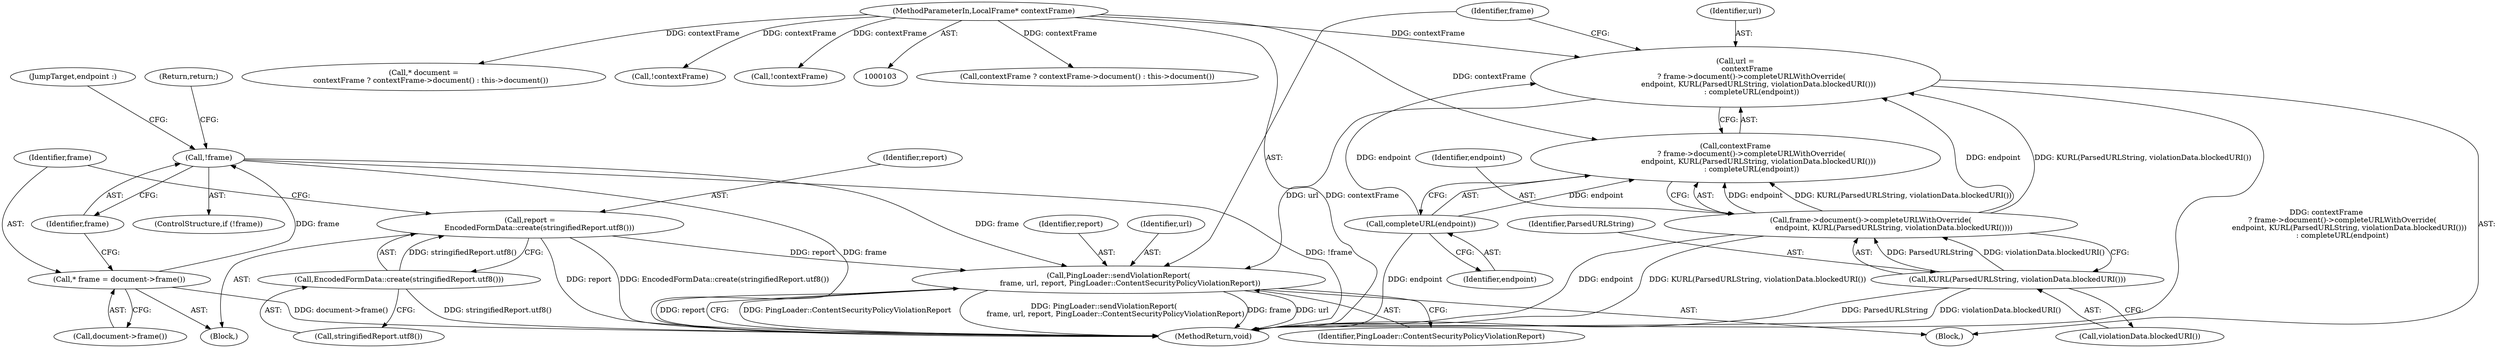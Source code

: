 digraph "0_Chrome_fea16c8b60ff3d0756d5eb392394963b647bc41a_0@API" {
"1000227" [label="(Call,PingLoader::sendViolationReport(\n          frame, url, report, PingLoader::ContentSecurityPolicyViolationReport))"];
"1000196" [label="(Call,!frame)"];
"1000192" [label="(Call,* frame = document->frame())"];
"1000216" [label="(Call,url =\n          contextFrame\n              ? frame->document()->completeURLWithOverride(\n                    endpoint, KURL(ParsedURLString, violationData.blockedURI()))\n              : completeURL(endpoint))"];
"1000105" [label="(MethodParameterIn,LocalFrame* contextFrame)"];
"1000220" [label="(Call,frame->document()->completeURLWithOverride(\n                    endpoint, KURL(ParsedURLString, violationData.blockedURI())))"];
"1000222" [label="(Call,KURL(ParsedURLString, violationData.blockedURI()))"];
"1000225" [label="(Call,completeURL(endpoint))"];
"1000187" [label="(Call,report =\n        EncodedFormData::create(stringifiedReport.utf8()))"];
"1000189" [label="(Call,EncodedFormData::create(stringifiedReport.utf8()))"];
"1000197" [label="(Identifier,frame)"];
"1000188" [label="(Identifier,report)"];
"1000198" [label="(Return,return;)"];
"1000196" [label="(Call,!frame)"];
"1000224" [label="(Call,violationData.blockedURI())"];
"1000220" [label="(Call,frame->document()->completeURLWithOverride(\n                    endpoint, KURL(ParsedURLString, violationData.blockedURI())))"];
"1000221" [label="(Identifier,endpoint)"];
"1000232" [label="(MethodReturn,void)"];
"1000223" [label="(Identifier,ParsedURLString)"];
"1000194" [label="(Call,document->frame())"];
"1000222" [label="(Call,KURL(ParsedURLString, violationData.blockedURI()))"];
"1000225" [label="(Call,completeURL(endpoint))"];
"1000111" [label="(Call,contextFrame ? contextFrame->document() : this->document())"];
"1000109" [label="(Call,* document =\n      contextFrame ? contextFrame->document() : this->document())"];
"1000189" [label="(Call,EncodedFormData::create(stringifiedReport.utf8()))"];
"1000190" [label="(Call,stringifiedReport.utf8())"];
"1000216" [label="(Call,url =\n          contextFrame\n              ? frame->document()->completeURLWithOverride(\n                    endpoint, KURL(ParsedURLString, violationData.blockedURI()))\n              : completeURL(endpoint))"];
"1000203" [label="(Call,!contextFrame)"];
"1000200" [label="(Block,)"];
"1000230" [label="(Identifier,report)"];
"1000183" [label="(Block,)"];
"1000217" [label="(Identifier,url)"];
"1000229" [label="(Identifier,url)"];
"1000187" [label="(Call,report =\n        EncodedFormData::create(stringifiedReport.utf8()))"];
"1000228" [label="(Identifier,frame)"];
"1000195" [label="(ControlStructure,if (!frame))"];
"1000226" [label="(Identifier,endpoint)"];
"1000192" [label="(Call,* frame = document->frame())"];
"1000231" [label="(Identifier,PingLoader::ContentSecurityPolicyViolationReport)"];
"1000218" [label="(Call,contextFrame\n              ? frame->document()->completeURLWithOverride(\n                    endpoint, KURL(ParsedURLString, violationData.blockedURI()))\n              : completeURL(endpoint))"];
"1000209" [label="(Call,!contextFrame)"];
"1000105" [label="(MethodParameterIn,LocalFrame* contextFrame)"];
"1000199" [label="(JumpTarget,endpoint :)"];
"1000193" [label="(Identifier,frame)"];
"1000227" [label="(Call,PingLoader::sendViolationReport(\n          frame, url, report, PingLoader::ContentSecurityPolicyViolationReport))"];
"1000227" -> "1000200"  [label="AST: "];
"1000227" -> "1000231"  [label="CFG: "];
"1000228" -> "1000227"  [label="AST: "];
"1000229" -> "1000227"  [label="AST: "];
"1000230" -> "1000227"  [label="AST: "];
"1000231" -> "1000227"  [label="AST: "];
"1000232" -> "1000227"  [label="CFG: "];
"1000227" -> "1000232"  [label="DDG: PingLoader::ContentSecurityPolicyViolationReport"];
"1000227" -> "1000232"  [label="DDG: PingLoader::sendViolationReport(\n          frame, url, report, PingLoader::ContentSecurityPolicyViolationReport)"];
"1000227" -> "1000232"  [label="DDG: frame"];
"1000227" -> "1000232"  [label="DDG: url"];
"1000227" -> "1000232"  [label="DDG: report"];
"1000196" -> "1000227"  [label="DDG: frame"];
"1000216" -> "1000227"  [label="DDG: url"];
"1000187" -> "1000227"  [label="DDG: report"];
"1000196" -> "1000195"  [label="AST: "];
"1000196" -> "1000197"  [label="CFG: "];
"1000197" -> "1000196"  [label="AST: "];
"1000198" -> "1000196"  [label="CFG: "];
"1000199" -> "1000196"  [label="CFG: "];
"1000196" -> "1000232"  [label="DDG: frame"];
"1000196" -> "1000232"  [label="DDG: !frame"];
"1000192" -> "1000196"  [label="DDG: frame"];
"1000192" -> "1000183"  [label="AST: "];
"1000192" -> "1000194"  [label="CFG: "];
"1000193" -> "1000192"  [label="AST: "];
"1000194" -> "1000192"  [label="AST: "];
"1000197" -> "1000192"  [label="CFG: "];
"1000192" -> "1000232"  [label="DDG: document->frame()"];
"1000216" -> "1000200"  [label="AST: "];
"1000216" -> "1000218"  [label="CFG: "];
"1000217" -> "1000216"  [label="AST: "];
"1000218" -> "1000216"  [label="AST: "];
"1000228" -> "1000216"  [label="CFG: "];
"1000216" -> "1000232"  [label="DDG: contextFrame\n              ? frame->document()->completeURLWithOverride(\n                    endpoint, KURL(ParsedURLString, violationData.blockedURI()))\n              : completeURL(endpoint)"];
"1000105" -> "1000216"  [label="DDG: contextFrame"];
"1000220" -> "1000216"  [label="DDG: endpoint"];
"1000220" -> "1000216"  [label="DDG: KURL(ParsedURLString, violationData.blockedURI())"];
"1000225" -> "1000216"  [label="DDG: endpoint"];
"1000105" -> "1000103"  [label="AST: "];
"1000105" -> "1000232"  [label="DDG: contextFrame"];
"1000105" -> "1000109"  [label="DDG: contextFrame"];
"1000105" -> "1000111"  [label="DDG: contextFrame"];
"1000105" -> "1000203"  [label="DDG: contextFrame"];
"1000105" -> "1000209"  [label="DDG: contextFrame"];
"1000105" -> "1000218"  [label="DDG: contextFrame"];
"1000220" -> "1000218"  [label="AST: "];
"1000220" -> "1000222"  [label="CFG: "];
"1000221" -> "1000220"  [label="AST: "];
"1000222" -> "1000220"  [label="AST: "];
"1000218" -> "1000220"  [label="CFG: "];
"1000220" -> "1000232"  [label="DDG: endpoint"];
"1000220" -> "1000232"  [label="DDG: KURL(ParsedURLString, violationData.blockedURI())"];
"1000220" -> "1000218"  [label="DDG: endpoint"];
"1000220" -> "1000218"  [label="DDG: KURL(ParsedURLString, violationData.blockedURI())"];
"1000222" -> "1000220"  [label="DDG: ParsedURLString"];
"1000222" -> "1000220"  [label="DDG: violationData.blockedURI()"];
"1000222" -> "1000224"  [label="CFG: "];
"1000223" -> "1000222"  [label="AST: "];
"1000224" -> "1000222"  [label="AST: "];
"1000222" -> "1000232"  [label="DDG: ParsedURLString"];
"1000222" -> "1000232"  [label="DDG: violationData.blockedURI()"];
"1000225" -> "1000218"  [label="AST: "];
"1000225" -> "1000226"  [label="CFG: "];
"1000226" -> "1000225"  [label="AST: "];
"1000218" -> "1000225"  [label="CFG: "];
"1000225" -> "1000232"  [label="DDG: endpoint"];
"1000225" -> "1000218"  [label="DDG: endpoint"];
"1000187" -> "1000183"  [label="AST: "];
"1000187" -> "1000189"  [label="CFG: "];
"1000188" -> "1000187"  [label="AST: "];
"1000189" -> "1000187"  [label="AST: "];
"1000193" -> "1000187"  [label="CFG: "];
"1000187" -> "1000232"  [label="DDG: report"];
"1000187" -> "1000232"  [label="DDG: EncodedFormData::create(stringifiedReport.utf8())"];
"1000189" -> "1000187"  [label="DDG: stringifiedReport.utf8()"];
"1000189" -> "1000190"  [label="CFG: "];
"1000190" -> "1000189"  [label="AST: "];
"1000189" -> "1000232"  [label="DDG: stringifiedReport.utf8()"];
}
